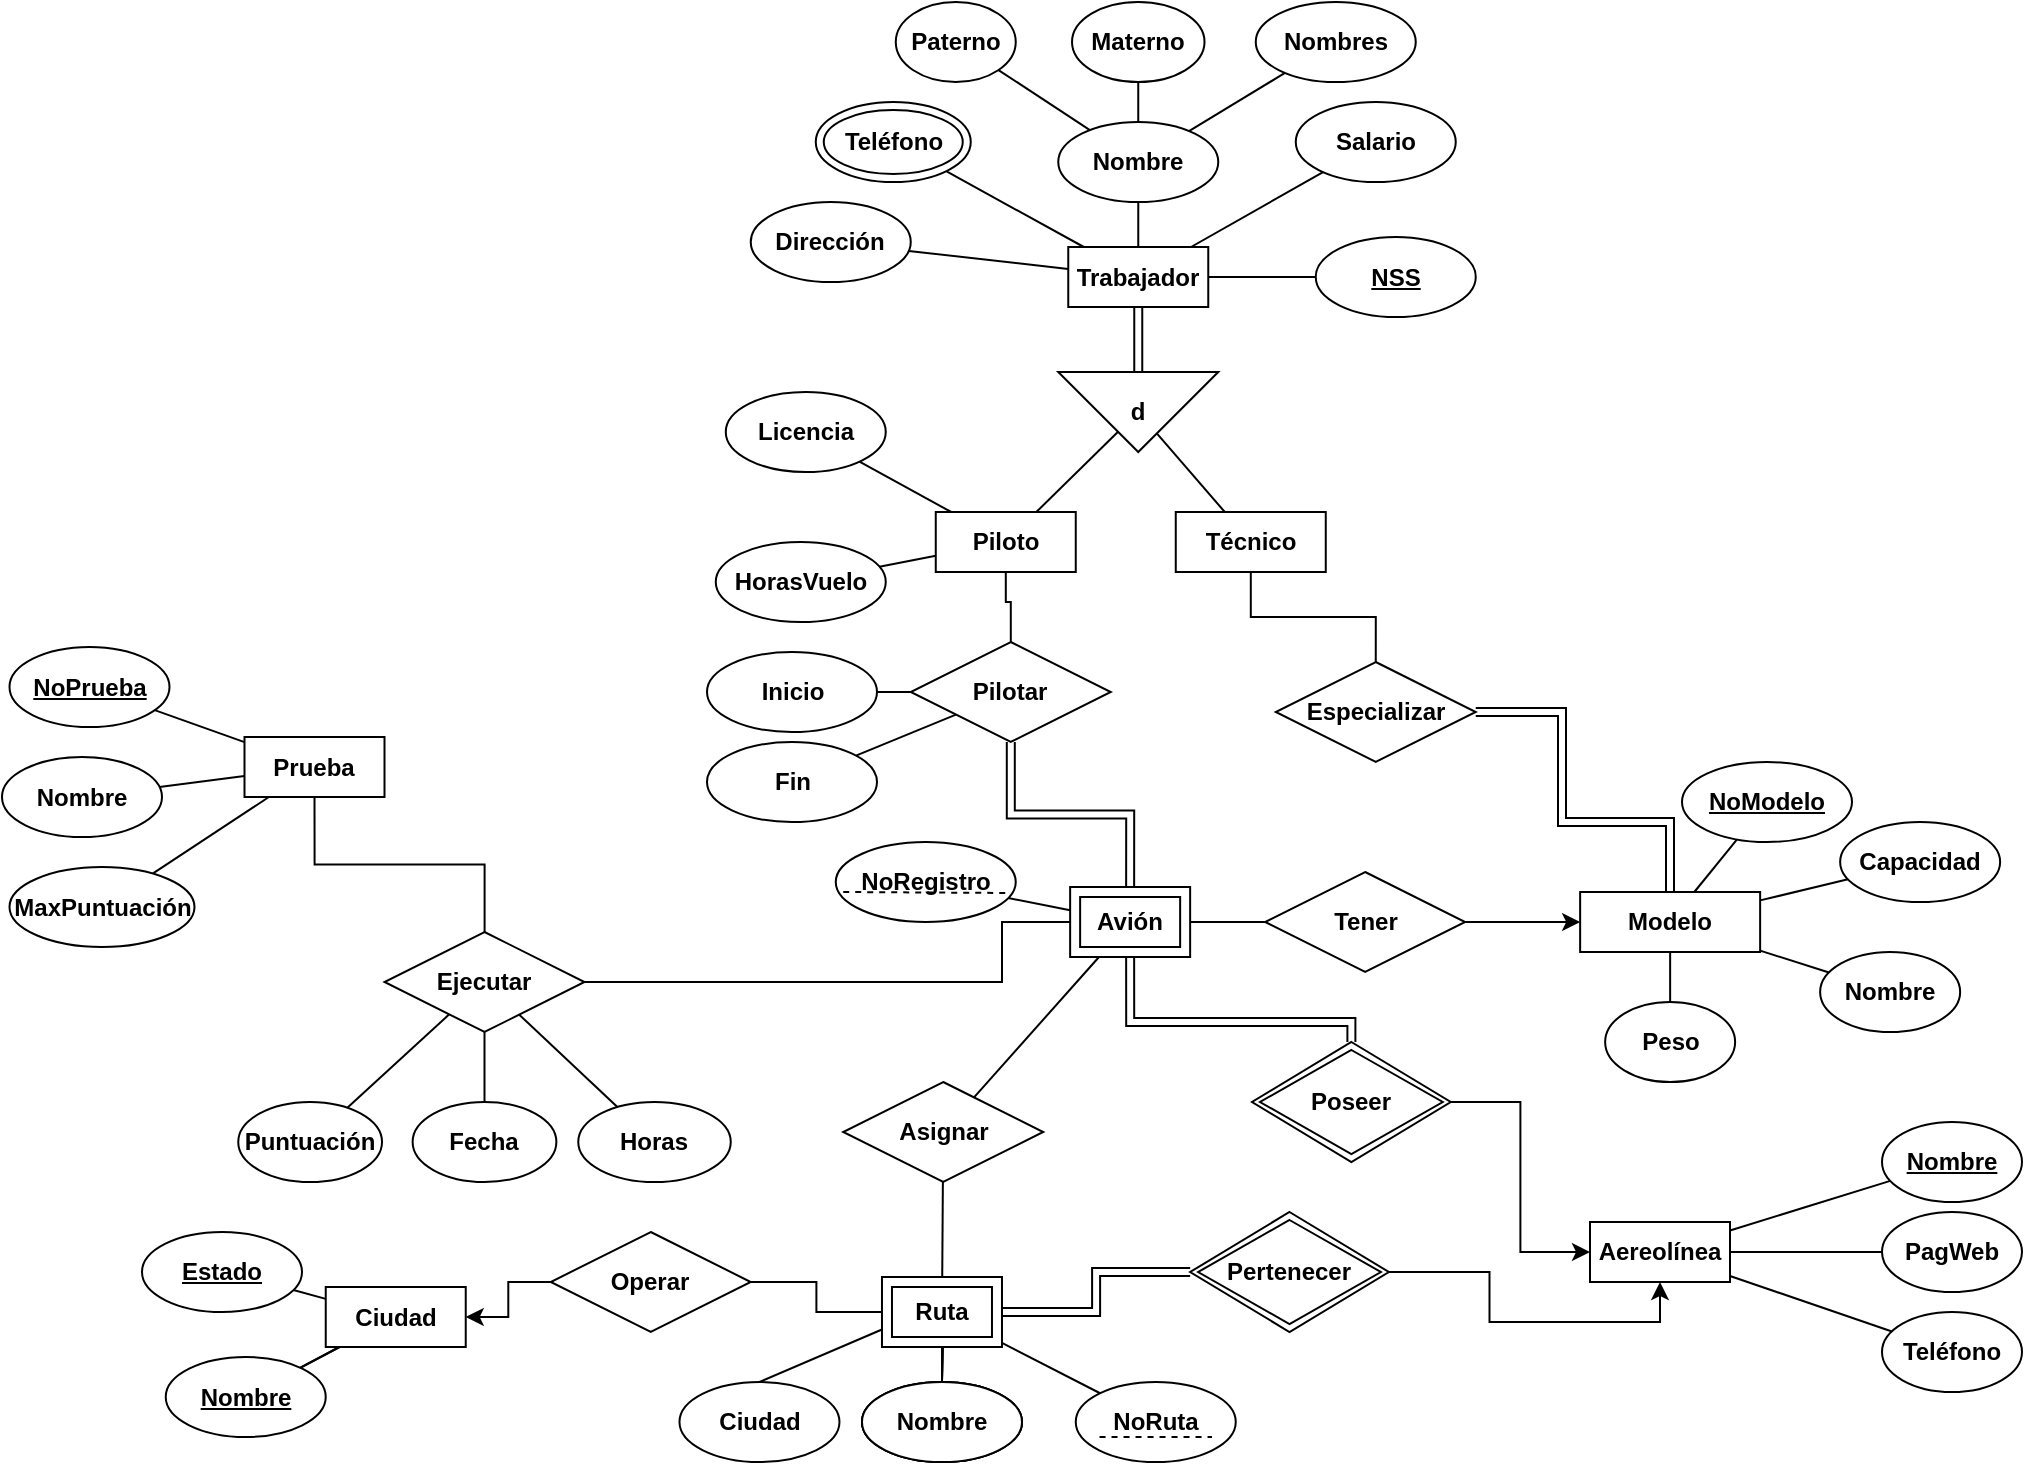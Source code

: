 <mxfile version="17.3.0" type="google"><diagram id="xbXGxRlwtOxZFHXIW2V_" name="Page-1"><mxGraphModel grid="1" page="1" gridSize="10" guides="1" tooltips="1" connect="1" arrows="1" fold="1" pageScale="1" pageWidth="850" pageHeight="1100" math="0" shadow="0"><root><mxCell id="0"/><mxCell id="1" parent="0"/><mxCell id="4PSU-lnRXiIkv_JX_xkK-3" style="rounded=0;orthogonalLoop=1;jettySize=auto;html=1;endArrow=none;endFill=0;fontStyle=1" edge="1" parent="1" source="4PSU-lnRXiIkv_JX_xkK-2" target="4PSU-lnRXiIkv_JX_xkK-164"><mxGeometry relative="1" as="geometry"><mxPoint x="224.07" y="110" as="targetPoint"/></mxGeometry></mxCell><mxCell id="4PSU-lnRXiIkv_JX_xkK-2" value="NoRegistro" style="ellipse;whiteSpace=wrap;html=1;fontStyle=1;movable=1;resizable=1;rotatable=1;deletable=1;editable=1;connectable=1;" vertex="1" parent="1"><mxGeometry x="106.88" y="70" width="90" height="40" as="geometry"/></mxCell><mxCell id="4PSU-lnRXiIkv_JX_xkK-16" style="edgeStyle=none;rounded=0;orthogonalLoop=1;jettySize=auto;html=1;endArrow=none;endFill=0;fontStyle=1" edge="1" parent="1" source="4PSU-lnRXiIkv_JX_xkK-12" target="4PSU-lnRXiIkv_JX_xkK-15"><mxGeometry relative="1" as="geometry"/></mxCell><mxCell id="4PSU-lnRXiIkv_JX_xkK-18" style="edgeStyle=none;rounded=0;orthogonalLoop=1;jettySize=auto;html=1;endArrow=none;endFill=0;fontStyle=1" edge="1" parent="1" source="4PSU-lnRXiIkv_JX_xkK-12" target="4PSU-lnRXiIkv_JX_xkK-17"><mxGeometry relative="1" as="geometry"/></mxCell><mxCell id="4PSU-lnRXiIkv_JX_xkK-21" style="edgeStyle=none;rounded=0;orthogonalLoop=1;jettySize=auto;html=1;endArrow=none;endFill=0;fontStyle=1" edge="1" parent="1" source="4PSU-lnRXiIkv_JX_xkK-12" target="4PSU-lnRXiIkv_JX_xkK-20"><mxGeometry relative="1" as="geometry"/></mxCell><mxCell id="4PSU-lnRXiIkv_JX_xkK-12" value="Modelo" style="rounded=0;whiteSpace=wrap;html=1;fontStyle=1" vertex="1" parent="1"><mxGeometry x="479.07" y="95" width="90" height="30" as="geometry"/></mxCell><mxCell id="4PSU-lnRXiIkv_JX_xkK-14" style="edgeStyle=none;rounded=0;orthogonalLoop=1;jettySize=auto;html=1;endArrow=none;endFill=0;fontStyle=1" edge="1" parent="1" source="4PSU-lnRXiIkv_JX_xkK-13" target="4PSU-lnRXiIkv_JX_xkK-12"><mxGeometry relative="1" as="geometry"/></mxCell><mxCell id="4PSU-lnRXiIkv_JX_xkK-13" value="NoModelo" style="ellipse;whiteSpace=wrap;html=1;fontStyle=5;labelBorderColor=none;" vertex="1" parent="1"><mxGeometry x="530" y="30" width="85" height="40" as="geometry"/></mxCell><mxCell id="4PSU-lnRXiIkv_JX_xkK-15" value="Capacidad" style="ellipse;whiteSpace=wrap;html=1;fontStyle=1" vertex="1" parent="1"><mxGeometry x="609.07" y="60" width="80" height="40" as="geometry"/></mxCell><mxCell id="4PSU-lnRXiIkv_JX_xkK-17" value="Nombre" style="ellipse;whiteSpace=wrap;html=1;fontStyle=1" vertex="1" parent="1"><mxGeometry x="599.07" y="125" width="70" height="40" as="geometry"/></mxCell><mxCell id="4PSU-lnRXiIkv_JX_xkK-20" value="Peso" style="ellipse;whiteSpace=wrap;html=1;fontStyle=1" vertex="1" parent="1"><mxGeometry x="491.57" y="150" width="65" height="40" as="geometry"/></mxCell><mxCell id="4PSU-lnRXiIkv_JX_xkK-31" style="edgeStyle=none;rounded=0;orthogonalLoop=1;jettySize=auto;html=1;endArrow=none;endFill=0;fontStyle=1" edge="1" parent="1" source="4PSU-lnRXiIkv_JX_xkK-22" target="4PSU-lnRXiIkv_JX_xkK-30"><mxGeometry relative="1" as="geometry"/></mxCell><mxCell id="4PSU-lnRXiIkv_JX_xkK-22" value="Aereolínea" style="rounded=0;whiteSpace=wrap;html=1;fontStyle=1" vertex="1" parent="1"><mxGeometry x="484" y="260" width="70" height="30" as="geometry"/></mxCell><mxCell id="4PSU-lnRXiIkv_JX_xkK-27" style="edgeStyle=none;rounded=0;orthogonalLoop=1;jettySize=auto;html=1;endArrow=none;endFill=0;fontStyle=1" edge="1" parent="1" source="4PSU-lnRXiIkv_JX_xkK-24" target="4PSU-lnRXiIkv_JX_xkK-22"><mxGeometry relative="1" as="geometry"/></mxCell><mxCell id="4PSU-lnRXiIkv_JX_xkK-24" value="Nombre" style="ellipse;whiteSpace=wrap;html=1;fontStyle=5" vertex="1" parent="1"><mxGeometry x="630" y="210" width="70" height="40" as="geometry"/></mxCell><mxCell id="4PSU-lnRXiIkv_JX_xkK-25" style="edgeStyle=none;rounded=0;orthogonalLoop=1;jettySize=auto;html=1;exitX=1;exitY=0.25;exitDx=0;exitDy=0;endArrow=none;endFill=0;fontStyle=1" edge="1" parent="1" source="4PSU-lnRXiIkv_JX_xkK-22" target="4PSU-lnRXiIkv_JX_xkK-22"><mxGeometry relative="1" as="geometry"/></mxCell><mxCell id="4PSU-lnRXiIkv_JX_xkK-29" style="edgeStyle=none;rounded=0;orthogonalLoop=1;jettySize=auto;html=1;endArrow=none;endFill=0;fontStyle=1" edge="1" parent="1" source="4PSU-lnRXiIkv_JX_xkK-28" target="4PSU-lnRXiIkv_JX_xkK-22"><mxGeometry relative="1" as="geometry"/></mxCell><mxCell id="4PSU-lnRXiIkv_JX_xkK-28" value="PagWeb" style="ellipse;whiteSpace=wrap;html=1;fontStyle=1" vertex="1" parent="1"><mxGeometry x="630" y="255" width="70" height="40" as="geometry"/></mxCell><mxCell id="4PSU-lnRXiIkv_JX_xkK-30" value="Teléfono" style="ellipse;whiteSpace=wrap;html=1;direction=west;fontStyle=1" vertex="1" parent="1"><mxGeometry x="630" y="305" width="70" height="40" as="geometry"/></mxCell><mxCell id="4PSU-lnRXiIkv_JX_xkK-72" style="edgeStyle=none;rounded=0;orthogonalLoop=1;jettySize=auto;html=1;endArrow=none;endFill=0;fontStyle=1" edge="1" parent="1" source="4PSU-lnRXiIkv_JX_xkK-70" target="4PSU-lnRXiIkv_JX_xkK-71"><mxGeometry relative="1" as="geometry"/></mxCell><mxCell id="4PSU-lnRXiIkv_JX_xkK-75" style="edgeStyle=none;rounded=0;orthogonalLoop=1;jettySize=auto;html=1;endArrow=none;endFill=0;fontStyle=1" edge="1" parent="1" source="4PSU-lnRXiIkv_JX_xkK-70" target="4PSU-lnRXiIkv_JX_xkK-74"><mxGeometry relative="1" as="geometry"/></mxCell><mxCell id="4PSU-lnRXiIkv_JX_xkK-77" style="edgeStyle=none;rounded=0;orthogonalLoop=1;jettySize=auto;html=1;endArrow=none;endFill=0;fontStyle=1" edge="1" parent="1" source="4PSU-lnRXiIkv_JX_xkK-70" target="4PSU-lnRXiIkv_JX_xkK-76"><mxGeometry relative="1" as="geometry"/></mxCell><mxCell id="4PSU-lnRXiIkv_JX_xkK-70" value="Prueba" style="rounded=0;whiteSpace=wrap;html=1;fontStyle=1" vertex="1" parent="1"><mxGeometry x="-188.75" y="17.5" width="70" height="30" as="geometry"/></mxCell><mxCell id="4PSU-lnRXiIkv_JX_xkK-71" value="NoPrueba" style="ellipse;whiteSpace=wrap;html=1;fontStyle=5" vertex="1" parent="1"><mxGeometry x="-306.25" y="-27.5" width="80" height="40" as="geometry"/></mxCell><mxCell id="4PSU-lnRXiIkv_JX_xkK-74" value="Nombre" style="ellipse;whiteSpace=wrap;html=1;fontStyle=1" vertex="1" parent="1"><mxGeometry x="-310" y="27.5" width="80" height="40" as="geometry"/></mxCell><mxCell id="4PSU-lnRXiIkv_JX_xkK-76" value="MaxPuntuación" style="ellipse;whiteSpace=wrap;html=1;fontStyle=1" vertex="1" parent="1"><mxGeometry x="-306.25" y="82.5" width="92.5" height="40" as="geometry"/></mxCell><mxCell id="4PSU-lnRXiIkv_JX_xkK-83" value="Horas" style="ellipse;whiteSpace=wrap;html=1;fontStyle=1" vertex="1" parent="1"><mxGeometry x="-21.87" y="200" width="76.25" height="40" as="geometry"/></mxCell><mxCell id="4PSU-lnRXiIkv_JX_xkK-84" value="Fecha" style="ellipse;whiteSpace=wrap;html=1;fontStyle=1" vertex="1" parent="1"><mxGeometry x="-104.69" y="200" width="71.88" height="40" as="geometry"/></mxCell><mxCell id="4PSU-lnRXiIkv_JX_xkK-90" style="edgeStyle=none;rounded=0;orthogonalLoop=1;jettySize=auto;html=1;endArrow=none;endFill=0;fontStyle=1" edge="1" parent="1" target="4PSU-lnRXiIkv_JX_xkK-89"><mxGeometry relative="1" as="geometry"><mxPoint x="160.344" y="320.0" as="sourcePoint"/></mxGeometry></mxCell><mxCell id="4PSU-lnRXiIkv_JX_xkK-133" value="" style="edgeStyle=none;rounded=0;orthogonalLoop=1;jettySize=auto;html=1;endArrow=none;endFill=0;fontStyle=1" edge="1" parent="1" source="4PSU-lnRXiIkv_JX_xkK-89"><mxGeometry relative="1" as="geometry"><mxPoint x="160.441" y="320.0" as="targetPoint"/></mxGeometry></mxCell><mxCell id="4PSU-lnRXiIkv_JX_xkK-89" value="Nombre" style="ellipse;whiteSpace=wrap;html=1;fontStyle=1" vertex="1" parent="1"><mxGeometry x="119.99" y="340" width="80" height="40" as="geometry"/></mxCell><mxCell id="4PSU-lnRXiIkv_JX_xkK-95" style="edgeStyle=none;rounded=0;orthogonalLoop=1;jettySize=auto;html=1;endArrow=none;endFill=0;fontStyle=1" edge="1" parent="1" source="4PSU-lnRXiIkv_JX_xkK-98" target="4PSU-lnRXiIkv_JX_xkK-100"><mxGeometry relative="1" as="geometry"/></mxCell><mxCell id="4PSU-lnRXiIkv_JX_xkK-96" style="edgeStyle=none;rounded=0;orthogonalLoop=1;jettySize=auto;html=1;endArrow=none;endFill=0;fontStyle=1" edge="1" parent="1" source="4PSU-lnRXiIkv_JX_xkK-98" target="4PSU-lnRXiIkv_JX_xkK-108"><mxGeometry relative="1" as="geometry"/></mxCell><mxCell id="4PSU-lnRXiIkv_JX_xkK-97" style="edgeStyle=none;rounded=0;orthogonalLoop=1;jettySize=auto;html=1;endArrow=none;endFill=0;fontStyle=1" edge="1" parent="1" source="4PSU-lnRXiIkv_JX_xkK-98" target="4PSU-lnRXiIkv_JX_xkK-111"><mxGeometry relative="1" as="geometry"/></mxCell><mxCell id="4PSU-lnRXiIkv_JX_xkK-113" style="edgeStyle=none;rounded=0;orthogonalLoop=1;jettySize=auto;html=1;endArrow=none;endFill=0;shape=link;fontStyle=1" edge="1" parent="1" source="4PSU-lnRXiIkv_JX_xkK-98" target="4PSU-lnRXiIkv_JX_xkK-112"><mxGeometry relative="1" as="geometry"/></mxCell><mxCell id="4PSU-lnRXiIkv_JX_xkK-98" value="Trabajador" style="rounded=0;whiteSpace=wrap;html=1;fontStyle=1" vertex="1" parent="1"><mxGeometry x="223.13" y="-227.5" width="70" height="30" as="geometry"/></mxCell><mxCell id="4PSU-lnRXiIkv_JX_xkK-99" style="edgeStyle=none;rounded=0;orthogonalLoop=1;jettySize=auto;html=1;endArrow=none;endFill=0;fontStyle=1" edge="1" parent="1" source="4PSU-lnRXiIkv_JX_xkK-100" target="4PSU-lnRXiIkv_JX_xkK-101"><mxGeometry relative="1" as="geometry"/></mxCell><mxCell id="4PSU-lnRXiIkv_JX_xkK-100" value="Nombre" style="ellipse;whiteSpace=wrap;html=1;fontStyle=1" vertex="1" parent="1"><mxGeometry x="218.13" y="-290" width="80" height="40" as="geometry"/></mxCell><mxCell id="4PSU-lnRXiIkv_JX_xkK-101" value="Nombres" style="ellipse;whiteSpace=wrap;html=1;fontStyle=1" vertex="1" parent="1"><mxGeometry x="316.88" y="-350" width="80" height="40" as="geometry"/></mxCell><mxCell id="4PSU-lnRXiIkv_JX_xkK-102" value="" style="edgeStyle=none;rounded=0;orthogonalLoop=1;jettySize=auto;html=1;endArrow=none;endFill=0;fontStyle=1" edge="1" parent="1" source="4PSU-lnRXiIkv_JX_xkK-103" target="4PSU-lnRXiIkv_JX_xkK-100"><mxGeometry relative="1" as="geometry"/></mxCell><mxCell id="4PSU-lnRXiIkv_JX_xkK-103" value="Paterno" style="ellipse;whiteSpace=wrap;html=1;fontStyle=1" vertex="1" parent="1"><mxGeometry x="136.88" y="-350" width="60" height="40" as="geometry"/></mxCell><mxCell id="4PSU-lnRXiIkv_JX_xkK-104" style="edgeStyle=none;rounded=0;orthogonalLoop=1;jettySize=auto;html=1;endArrow=none;endFill=0;fontStyle=1" edge="1" parent="1" source="4PSU-lnRXiIkv_JX_xkK-105" target="4PSU-lnRXiIkv_JX_xkK-100"><mxGeometry relative="1" as="geometry"/></mxCell><mxCell id="4PSU-lnRXiIkv_JX_xkK-105" value="Materno" style="ellipse;whiteSpace=wrap;html=1;fontStyle=1" vertex="1" parent="1"><mxGeometry x="225.01" y="-350" width="66.25" height="40" as="geometry"/></mxCell><mxCell id="4PSU-lnRXiIkv_JX_xkK-106" style="edgeStyle=none;rounded=0;orthogonalLoop=1;jettySize=auto;html=1;endArrow=none;endFill=0;fontStyle=1" edge="1" parent="1" source="4PSU-lnRXiIkv_JX_xkK-107" target="4PSU-lnRXiIkv_JX_xkK-98"><mxGeometry relative="1" as="geometry"><mxPoint x="223.13" y="-212.5" as="targetPoint"/></mxGeometry></mxCell><mxCell id="4PSU-lnRXiIkv_JX_xkK-107" value="Teléfono" style="ellipse;shape=doubleEllipse;whiteSpace=wrap;html=1;fontStyle=1" vertex="1" parent="1"><mxGeometry x="96.88" y="-300" width="77.5" height="40" as="geometry"/></mxCell><mxCell id="4PSU-lnRXiIkv_JX_xkK-108" value="Dirección" style="ellipse;whiteSpace=wrap;html=1;fontStyle=1" vertex="1" parent="1"><mxGeometry x="64.38" y="-250" width="80" height="40" as="geometry"/></mxCell><mxCell id="4PSU-lnRXiIkv_JX_xkK-109" style="edgeStyle=none;rounded=0;orthogonalLoop=1;jettySize=auto;html=1;endArrow=none;endFill=0;fontStyle=1" edge="1" parent="1" source="4PSU-lnRXiIkv_JX_xkK-110" target="4PSU-lnRXiIkv_JX_xkK-98"><mxGeometry relative="1" as="geometry"><mxPoint x="216.88" y="-210" as="targetPoint"/></mxGeometry></mxCell><mxCell id="4PSU-lnRXiIkv_JX_xkK-110" value="Salario" style="ellipse;whiteSpace=wrap;html=1;fontStyle=1" vertex="1" parent="1"><mxGeometry x="336.88" y="-300" width="80" height="40" as="geometry"/></mxCell><mxCell id="4PSU-lnRXiIkv_JX_xkK-111" value="NSS" style="ellipse;whiteSpace=wrap;html=1;fontStyle=5" vertex="1" parent="1"><mxGeometry x="346.88" y="-232.5" width="80" height="40" as="geometry"/></mxCell><mxCell id="4PSU-lnRXiIkv_JX_xkK-115" value="" style="edgeStyle=none;rounded=0;orthogonalLoop=1;jettySize=auto;html=1;endArrow=none;endFill=0;fontStyle=1" edge="1" parent="1" source="4PSU-lnRXiIkv_JX_xkK-112" target="4PSU-lnRXiIkv_JX_xkK-114"><mxGeometry relative="1" as="geometry"/></mxCell><mxCell id="4PSU-lnRXiIkv_JX_xkK-117" value="" style="edgeStyle=none;rounded=0;orthogonalLoop=1;jettySize=auto;html=1;endArrow=none;endFill=0;fontStyle=1" edge="1" parent="1" source="4PSU-lnRXiIkv_JX_xkK-112" target="4PSU-lnRXiIkv_JX_xkK-116"><mxGeometry relative="1" as="geometry"/></mxCell><mxCell id="4PSU-lnRXiIkv_JX_xkK-112" value="d" style="triangle;whiteSpace=wrap;html=1;direction=south;fontStyle=1" vertex="1" parent="1"><mxGeometry x="218.13" y="-165" width="80" height="40" as="geometry"/></mxCell><mxCell id="4PSU-lnRXiIkv_JX_xkK-114" value="Piloto" style="whiteSpace=wrap;html=1;fontStyle=1" vertex="1" parent="1"><mxGeometry x="156.88" y="-95" width="70" height="30" as="geometry"/></mxCell><mxCell id="4PSU-lnRXiIkv_JX_xkK-197" style="edgeStyle=orthogonalEdgeStyle;rounded=0;orthogonalLoop=1;jettySize=auto;html=1;entryX=0.5;entryY=0;entryDx=0;entryDy=0;endArrow=none;endFill=0;fontStyle=1" edge="1" parent="1" source="4PSU-lnRXiIkv_JX_xkK-116" target="4PSU-lnRXiIkv_JX_xkK-196"><mxGeometry relative="1" as="geometry"/></mxCell><mxCell id="4PSU-lnRXiIkv_JX_xkK-116" value="Técnico" style="whiteSpace=wrap;html=1;fontStyle=1" vertex="1" parent="1"><mxGeometry x="276.88" y="-95" width="75" height="30" as="geometry"/></mxCell><mxCell id="4PSU-lnRXiIkv_JX_xkK-122" style="edgeStyle=none;rounded=0;orthogonalLoop=1;jettySize=auto;html=1;endArrow=none;endFill=0;fontStyle=1" edge="1" parent="1" source="4PSU-lnRXiIkv_JX_xkK-121" target="4PSU-lnRXiIkv_JX_xkK-114"><mxGeometry relative="1" as="geometry"/></mxCell><mxCell id="4PSU-lnRXiIkv_JX_xkK-121" value="Licencia" style="ellipse;whiteSpace=wrap;html=1;fontStyle=1" vertex="1" parent="1"><mxGeometry x="51.88" y="-155" width="80" height="40" as="geometry"/></mxCell><mxCell id="4PSU-lnRXiIkv_JX_xkK-127" style="edgeStyle=none;rounded=0;orthogonalLoop=1;jettySize=auto;html=1;endArrow=none;endFill=0;fontStyle=1" edge="1" parent="1" source="4PSU-lnRXiIkv_JX_xkK-126" target="4PSU-lnRXiIkv_JX_xkK-114"><mxGeometry relative="1" as="geometry"/></mxCell><mxCell id="4PSU-lnRXiIkv_JX_xkK-126" value="HorasVuelo" style="ellipse;whiteSpace=wrap;html=1;fontStyle=1" vertex="1" parent="1"><mxGeometry x="46.88" y="-80" width="85" height="40" as="geometry"/></mxCell><mxCell id="4PSU-lnRXiIkv_JX_xkK-130" value="Puntuación" style="ellipse;whiteSpace=wrap;html=1;fontStyle=1" vertex="1" parent="1"><mxGeometry x="-191.87" y="200" width="71.88" height="40" as="geometry"/></mxCell><mxCell id="4PSU-lnRXiIkv_JX_xkK-137" style="edgeStyle=none;rounded=0;orthogonalLoop=1;jettySize=auto;html=1;endArrow=none;endFill=0;fontStyle=1" edge="1" parent="1" source="4PSU-lnRXiIkv_JX_xkK-139" target="4PSU-lnRXiIkv_JX_xkK-143"><mxGeometry relative="1" as="geometry"/></mxCell><mxCell id="4PSU-lnRXiIkv_JX_xkK-139" value="Ciudad" style="rounded=0;whiteSpace=wrap;html=1;fontStyle=1" vertex="1" parent="1"><mxGeometry x="-148.13" y="292.5" width="70" height="30" as="geometry"/></mxCell><mxCell id="4PSU-lnRXiIkv_JX_xkK-140" value="" style="edgeStyle=none;rounded=0;orthogonalLoop=1;jettySize=auto;html=1;endArrow=none;endFill=0;fontStyle=1" edge="1" parent="1" source="4PSU-lnRXiIkv_JX_xkK-141" target="4PSU-lnRXiIkv_JX_xkK-139"><mxGeometry relative="1" as="geometry"/></mxCell><mxCell id="4PSU-lnRXiIkv_JX_xkK-141" value="Estado" style="ellipse;whiteSpace=wrap;html=1;fontStyle=5" vertex="1" parent="1"><mxGeometry x="-240" y="265" width="80" height="40" as="geometry"/></mxCell><mxCell id="4PSU-lnRXiIkv_JX_xkK-142" value="" style="edgeStyle=none;rounded=0;orthogonalLoop=1;jettySize=auto;html=1;endArrow=none;endFill=0;fontStyle=1" edge="1" parent="1" source="4PSU-lnRXiIkv_JX_xkK-143" target="4PSU-lnRXiIkv_JX_xkK-139"><mxGeometry relative="1" as="geometry"/></mxCell><mxCell id="4PSU-lnRXiIkv_JX_xkK-143" value="Nombre" style="ellipse;whiteSpace=wrap;html=1;fontStyle=5" vertex="1" parent="1"><mxGeometry x="-228.13" y="327.5" width="80" height="40" as="geometry"/></mxCell><mxCell id="4PSU-lnRXiIkv_JX_xkK-148" style="edgeStyle=none;rounded=0;orthogonalLoop=1;jettySize=auto;html=1;endArrow=classic;endFill=1;fontStyle=1" edge="1" parent="1" source="4PSU-lnRXiIkv_JX_xkK-146" target="4PSU-lnRXiIkv_JX_xkK-12"><mxGeometry relative="1" as="geometry"/></mxCell><mxCell id="4PSU-lnRXiIkv_JX_xkK-149" style="edgeStyle=none;rounded=0;orthogonalLoop=1;jettySize=auto;html=1;endArrow=none;endFill=0;fontStyle=1" edge="1" parent="1" source="4PSU-lnRXiIkv_JX_xkK-146" target="4PSU-lnRXiIkv_JX_xkK-164"><mxGeometry relative="1" as="geometry"><mxPoint x="284.07" y="110" as="targetPoint"/></mxGeometry></mxCell><mxCell id="4PSU-lnRXiIkv_JX_xkK-146" value="Tener" style="shape=rhombus;perimeter=rhombusPerimeter;whiteSpace=wrap;html=1;align=center;fontStyle=1" vertex="1" parent="1"><mxGeometry x="321.57" y="85" width="100" height="50" as="geometry"/></mxCell><mxCell id="4PSU-lnRXiIkv_JX_xkK-150" style="edgeStyle=none;rounded=0;orthogonalLoop=1;jettySize=auto;html=1;endArrow=none;endFill=0;fontStyle=1" edge="1" parent="1" target="4PSU-lnRXiIkv_JX_xkK-155"><mxGeometry relative="1" as="geometry"><mxPoint x="160.344" y="320.0" as="sourcePoint"/></mxGeometry></mxCell><mxCell id="4PSU-lnRXiIkv_JX_xkK-151" style="edgeStyle=none;rounded=0;orthogonalLoop=1;jettySize=auto;html=1;endArrow=none;endFill=0;entryX=0.5;entryY=0;entryDx=0;entryDy=0;exitX=0;exitY=0.75;exitDx=0;exitDy=0;fontStyle=1" edge="1" parent="1" source="4PSU-lnRXiIkv_JX_xkK-187" target="4PSU-lnRXiIkv_JX_xkK-159"><mxGeometry relative="1" as="geometry"><mxPoint x="125.61" y="318.334" as="sourcePoint"/><mxPoint x="97.912" y="335.993" as="targetPoint"/></mxGeometry></mxCell><mxCell id="4PSU-lnRXiIkv_JX_xkK-185" style="edgeStyle=orthogonalEdgeStyle;rounded=0;orthogonalLoop=1;jettySize=auto;html=1;endArrow=none;endFill=0;shape=link;fontStyle=1" edge="1" parent="1" source="4PSU-lnRXiIkv_JX_xkK-187" target="4PSU-lnRXiIkv_JX_xkK-184"><mxGeometry relative="1" as="geometry"><mxPoint x="195.61" y="285.0" as="sourcePoint"/></mxGeometry></mxCell><mxCell id="4PSU-lnRXiIkv_JX_xkK-153" value="" style="edgeStyle=none;rounded=0;orthogonalLoop=1;jettySize=auto;html=1;endArrow=none;endFill=0;fontStyle=1" edge="1" parent="1" target="4PSU-lnRXiIkv_JX_xkK-187" source="4PSU-lnRXiIkv_JX_xkK-157"><mxGeometry relative="1" as="geometry"><mxPoint x="252.49" y="340" as="sourcePoint"/><mxPoint x="195.61" y="318.333" as="targetPoint"/></mxGeometry></mxCell><mxCell id="4PSU-lnRXiIkv_JX_xkK-154" value="" style="edgeStyle=none;rounded=0;orthogonalLoop=1;jettySize=auto;html=1;endArrow=none;endFill=0;fontStyle=1" edge="1" parent="1" source="4PSU-lnRXiIkv_JX_xkK-155" target="4PSU-lnRXiIkv_JX_xkK-187"><mxGeometry relative="1" as="geometry"><mxPoint x="160.441" y="320.0" as="targetPoint"/></mxGeometry></mxCell><mxCell id="4PSU-lnRXiIkv_JX_xkK-155" value="Nombre" style="ellipse;whiteSpace=wrap;html=1;fontStyle=1" vertex="1" parent="1"><mxGeometry x="119.99" y="340" width="80" height="40" as="geometry"/></mxCell><mxCell id="4PSU-lnRXiIkv_JX_xkK-157" value="NoRuta" style="ellipse;whiteSpace=wrap;html=1;fontStyle=1" vertex="1" parent="1"><mxGeometry x="226.88" y="340" width="80" height="40" as="geometry"/></mxCell><mxCell id="4PSU-lnRXiIkv_JX_xkK-158" value="Nombre" style="ellipse;whiteSpace=wrap;html=1;fontStyle=1" vertex="1" parent="1"><mxGeometry x="119.99" y="340" width="80" height="40" as="geometry"/></mxCell><mxCell id="4PSU-lnRXiIkv_JX_xkK-159" value="Ciudad" style="ellipse;whiteSpace=wrap;html=1;fontStyle=1" vertex="1" parent="1"><mxGeometry x="28.74" y="340" width="80" height="40" as="geometry"/></mxCell><mxCell id="4PSU-lnRXiIkv_JX_xkK-162" style="edgeStyle=none;rounded=0;orthogonalLoop=1;jettySize=auto;html=1;endArrow=none;endFill=0;fontStyle=1" edge="1" parent="1" source="4PSU-lnRXiIkv_JX_xkK-160" target="4PSU-lnRXiIkv_JX_xkK-164"><mxGeometry relative="1" as="geometry"><mxPoint x="254.07" y="125" as="targetPoint"/></mxGeometry></mxCell><mxCell id="4PSU-lnRXiIkv_JX_xkK-163" style="edgeStyle=none;rounded=0;orthogonalLoop=1;jettySize=auto;html=1;endArrow=none;endFill=0;fontStyle=1" edge="1" parent="1" source="4PSU-lnRXiIkv_JX_xkK-160" target="4PSU-lnRXiIkv_JX_xkK-187"><mxGeometry relative="1" as="geometry"><mxPoint x="160.61" y="290.0" as="targetPoint"/></mxGeometry></mxCell><mxCell id="4PSU-lnRXiIkv_JX_xkK-160" value="Asignar" style="shape=rhombus;perimeter=rhombusPerimeter;whiteSpace=wrap;html=1;align=center;fontStyle=1" vertex="1" parent="1"><mxGeometry x="110.61" y="190" width="100" height="50" as="geometry"/></mxCell><mxCell id="4PSU-lnRXiIkv_JX_xkK-164" value="Avión" style="shape=ext;margin=3;double=1;whiteSpace=wrap;html=1;align=center;fontStyle=1" vertex="1" parent="1"><mxGeometry x="224.07" y="92.5" width="60" height="35" as="geometry"/></mxCell><mxCell id="4PSU-lnRXiIkv_JX_xkK-168" style="edgeStyle=orthogonalEdgeStyle;rounded=0;orthogonalLoop=1;jettySize=auto;html=1;entryX=0.5;entryY=1;entryDx=0;entryDy=0;endArrow=none;endFill=0;shape=link;fontStyle=1" edge="1" parent="1" source="4PSU-lnRXiIkv_JX_xkK-171" target="4PSU-lnRXiIkv_JX_xkK-164"><mxGeometry relative="1" as="geometry"><mxPoint x="364.379" y="170.0" as="sourcePoint"/><Array as="points"><mxPoint x="365" y="160"/><mxPoint x="254" y="160"/></Array></mxGeometry></mxCell><mxCell id="4PSU-lnRXiIkv_JX_xkK-169" style="edgeStyle=orthogonalEdgeStyle;rounded=0;orthogonalLoop=1;jettySize=auto;html=1;entryX=0;entryY=0.5;entryDx=0;entryDy=0;endArrow=classic;endFill=1;exitX=1;exitY=0.5;exitDx=0;exitDy=0;fontStyle=1" edge="1" parent="1" source="4PSU-lnRXiIkv_JX_xkK-171" target="4PSU-lnRXiIkv_JX_xkK-22"><mxGeometry relative="1" as="geometry"><mxPoint x="414.311" y="194.966" as="sourcePoint"/></mxGeometry></mxCell><mxCell id="4PSU-lnRXiIkv_JX_xkK-171" value="Poseer" style="shape=rhombus;double=1;perimeter=rhombusPerimeter;whiteSpace=wrap;html=1;align=center;fontStyle=1" vertex="1" parent="1"><mxGeometry x="315.01" y="170" width="99.37" height="60" as="geometry"/></mxCell><mxCell id="4PSU-lnRXiIkv_JX_xkK-186" style="edgeStyle=orthogonalEdgeStyle;rounded=0;orthogonalLoop=1;jettySize=auto;html=1;entryX=0.5;entryY=1;entryDx=0;entryDy=0;endArrow=classic;endFill=1;fontStyle=1" edge="1" parent="1" source="4PSU-lnRXiIkv_JX_xkK-184" target="4PSU-lnRXiIkv_JX_xkK-22"><mxGeometry relative="1" as="geometry"/></mxCell><mxCell id="4PSU-lnRXiIkv_JX_xkK-184" value="Pertenecer" style="shape=rhombus;double=1;perimeter=rhombusPerimeter;whiteSpace=wrap;html=1;align=center;fontStyle=1" vertex="1" parent="1"><mxGeometry x="284.07" y="255" width="99.37" height="60" as="geometry"/></mxCell><mxCell id="4PSU-lnRXiIkv_JX_xkK-187" value="Ruta" style="shape=ext;margin=3;double=1;whiteSpace=wrap;html=1;align=center;fontStyle=1" vertex="1" parent="1"><mxGeometry x="129.99" y="287.5" width="60" height="35" as="geometry"/></mxCell><mxCell id="4PSU-lnRXiIkv_JX_xkK-190" style="edgeStyle=orthogonalEdgeStyle;rounded=0;orthogonalLoop=1;jettySize=auto;html=1;entryX=0.5;entryY=0;entryDx=0;entryDy=0;endArrow=classic;endFill=1;shape=link;fontStyle=1" edge="1" parent="1" source="4PSU-lnRXiIkv_JX_xkK-188" target="4PSU-lnRXiIkv_JX_xkK-164"><mxGeometry relative="1" as="geometry"/></mxCell><mxCell id="4PSU-lnRXiIkv_JX_xkK-191" style="edgeStyle=orthogonalEdgeStyle;rounded=0;orthogonalLoop=1;jettySize=auto;html=1;endArrow=none;endFill=0;fontStyle=1" edge="1" parent="1" source="4PSU-lnRXiIkv_JX_xkK-188" target="4PSU-lnRXiIkv_JX_xkK-114"><mxGeometry relative="1" as="geometry"/></mxCell><mxCell id="4PSU-lnRXiIkv_JX_xkK-188" value="Pilotar" style="shape=rhombus;perimeter=rhombusPerimeter;whiteSpace=wrap;html=1;align=center;fontStyle=1" vertex="1" parent="1"><mxGeometry x="144.38" y="-30" width="100" height="50" as="geometry"/></mxCell><mxCell id="4PSU-lnRXiIkv_JX_xkK-194" style="rounded=0;orthogonalLoop=1;jettySize=auto;html=1;endArrow=none;endFill=0;fontStyle=1" edge="1" parent="1" source="4PSU-lnRXiIkv_JX_xkK-192" target="4PSU-lnRXiIkv_JX_xkK-188"><mxGeometry relative="1" as="geometry"/></mxCell><mxCell id="4PSU-lnRXiIkv_JX_xkK-192" value="Inicio" style="ellipse;whiteSpace=wrap;html=1;fontStyle=1" vertex="1" parent="1"><mxGeometry x="42.5" y="-25" width="85" height="40" as="geometry"/></mxCell><mxCell id="4PSU-lnRXiIkv_JX_xkK-195" style="rounded=0;orthogonalLoop=1;jettySize=auto;html=1;endArrow=none;endFill=0;fontStyle=1" edge="1" parent="1" source="4PSU-lnRXiIkv_JX_xkK-193" target="4PSU-lnRXiIkv_JX_xkK-188"><mxGeometry relative="1" as="geometry"><mxPoint x="150" as="targetPoint"/></mxGeometry></mxCell><mxCell id="4PSU-lnRXiIkv_JX_xkK-193" value="Fin" style="ellipse;whiteSpace=wrap;html=1;fontStyle=1" vertex="1" parent="1"><mxGeometry x="42.5" y="20" width="85" height="40" as="geometry"/></mxCell><mxCell id="4PSU-lnRXiIkv_JX_xkK-198" style="edgeStyle=orthogonalEdgeStyle;rounded=0;orthogonalLoop=1;jettySize=auto;html=1;endArrow=none;endFill=0;exitX=1;exitY=0.5;exitDx=0;exitDy=0;shape=link;fontStyle=1" edge="1" parent="1" source="4PSU-lnRXiIkv_JX_xkK-196" target="4PSU-lnRXiIkv_JX_xkK-12"><mxGeometry relative="1" as="geometry"><Array as="points"><mxPoint x="470" y="5"/><mxPoint x="470" y="60"/><mxPoint x="524" y="60"/></Array></mxGeometry></mxCell><mxCell id="4PSU-lnRXiIkv_JX_xkK-196" value="Especializar" style="shape=rhombus;perimeter=rhombusPerimeter;whiteSpace=wrap;html=1;align=center;fontStyle=1" vertex="1" parent="1"><mxGeometry x="326.88" y="-20" width="100" height="50" as="geometry"/></mxCell><mxCell id="4PSU-lnRXiIkv_JX_xkK-202" style="edgeStyle=orthogonalEdgeStyle;rounded=0;orthogonalLoop=1;jettySize=auto;html=1;entryX=0.5;entryY=1;entryDx=0;entryDy=0;endArrow=none;endFill=0;fontStyle=1" edge="1" parent="1" source="4PSU-lnRXiIkv_JX_xkK-199" target="4PSU-lnRXiIkv_JX_xkK-70"><mxGeometry relative="1" as="geometry"/></mxCell><mxCell id="4PSU-lnRXiIkv_JX_xkK-205" style="edgeStyle=orthogonalEdgeStyle;rounded=0;orthogonalLoop=1;jettySize=auto;html=1;endArrow=none;endFill=0;exitX=1;exitY=0.5;exitDx=0;exitDy=0;fontStyle=1" edge="1" parent="1" source="4PSU-lnRXiIkv_JX_xkK-199" target="4PSU-lnRXiIkv_JX_xkK-164"><mxGeometry relative="1" as="geometry"><Array as="points"><mxPoint x="190" y="140"/><mxPoint x="190" y="110"/></Array></mxGeometry></mxCell><mxCell id="4PSU-lnRXiIkv_JX_xkK-206" style="rounded=0;orthogonalLoop=1;jettySize=auto;html=1;endArrow=none;endFill=0;fontStyle=1" edge="1" parent="1" source="4PSU-lnRXiIkv_JX_xkK-199" target="4PSU-lnRXiIkv_JX_xkK-130"><mxGeometry relative="1" as="geometry"/></mxCell><mxCell id="4PSU-lnRXiIkv_JX_xkK-207" style="edgeStyle=none;rounded=0;orthogonalLoop=1;jettySize=auto;html=1;endArrow=none;endFill=0;fontStyle=1" edge="1" parent="1" source="4PSU-lnRXiIkv_JX_xkK-199" target="4PSU-lnRXiIkv_JX_xkK-84"><mxGeometry relative="1" as="geometry"/></mxCell><mxCell id="4PSU-lnRXiIkv_JX_xkK-208" style="edgeStyle=none;rounded=0;orthogonalLoop=1;jettySize=auto;html=1;endArrow=none;endFill=0;fontStyle=1" edge="1" parent="1" source="4PSU-lnRXiIkv_JX_xkK-199" target="4PSU-lnRXiIkv_JX_xkK-83"><mxGeometry relative="1" as="geometry"/></mxCell><mxCell id="4PSU-lnRXiIkv_JX_xkK-199" value="Ejecutar" style="shape=rhombus;perimeter=rhombusPerimeter;whiteSpace=wrap;html=1;align=center;fontStyle=1" vertex="1" parent="1"><mxGeometry x="-118.75" y="115" width="100" height="50" as="geometry"/></mxCell><mxCell id="4PSU-lnRXiIkv_JX_xkK-210" style="edgeStyle=orthogonalEdgeStyle;rounded=0;orthogonalLoop=1;jettySize=auto;html=1;endArrow=none;endFill=0;fontStyle=1" edge="1" parent="1" source="4PSU-lnRXiIkv_JX_xkK-209" target="4PSU-lnRXiIkv_JX_xkK-187"><mxGeometry relative="1" as="geometry"/></mxCell><mxCell id="4PSU-lnRXiIkv_JX_xkK-212" style="edgeStyle=orthogonalEdgeStyle;rounded=0;orthogonalLoop=1;jettySize=auto;html=1;endArrow=classic;endFill=1;fontStyle=1" edge="1" parent="1" source="4PSU-lnRXiIkv_JX_xkK-209" target="4PSU-lnRXiIkv_JX_xkK-139"><mxGeometry relative="1" as="geometry"/></mxCell><mxCell id="4PSU-lnRXiIkv_JX_xkK-209" value="Operar" style="shape=rhombus;perimeter=rhombusPerimeter;whiteSpace=wrap;html=1;align=center;fontStyle=1" vertex="1" parent="1"><mxGeometry x="-35.62" y="265" width="100" height="50" as="geometry"/></mxCell><mxCell id="zrAIQ03FEB89DyWyBxZp-1" value="" style="endArrow=none;dashed=1;html=1;rounded=0;" edge="1" parent="1"><mxGeometry width="50" height="50" relative="1" as="geometry"><mxPoint x="110.61" y="95" as="sourcePoint"/><mxPoint x="193.73" y="95.5" as="targetPoint"/></mxGeometry></mxCell><mxCell id="zrAIQ03FEB89DyWyBxZp-4" value="" style="endArrow=none;dashed=1;html=1;rounded=0;" edge="1" parent="1"><mxGeometry width="50" height="50" relative="1" as="geometry"><mxPoint x="238.76" y="367.5" as="sourcePoint"/><mxPoint x="295" y="367.5" as="targetPoint"/></mxGeometry></mxCell></root></mxGraphModel></diagram></mxfile>